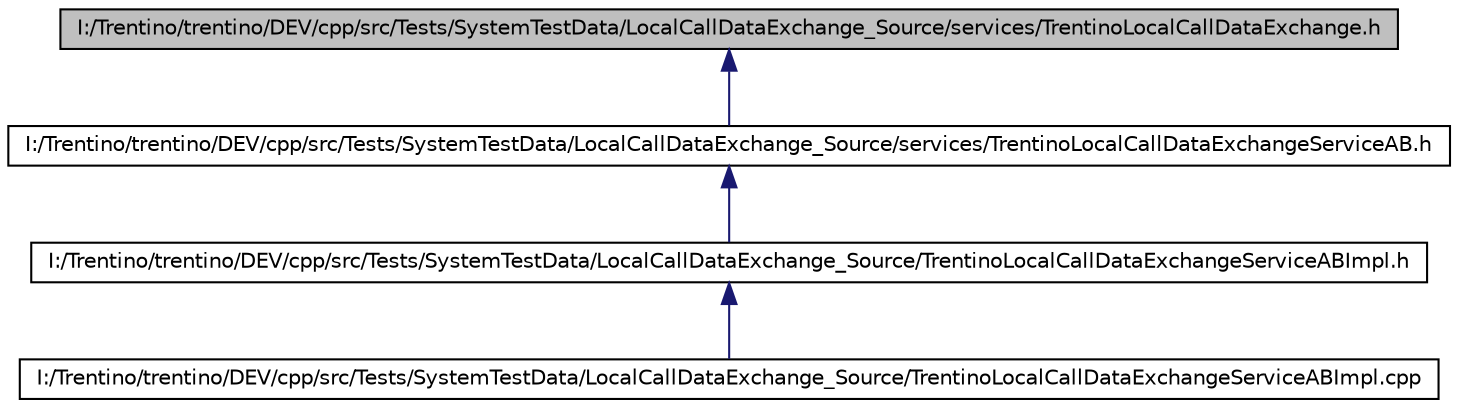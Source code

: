 digraph G
{
  edge [fontname="Helvetica",fontsize="10",labelfontname="Helvetica",labelfontsize="10"];
  node [fontname="Helvetica",fontsize="10",shape=record];
  Node1 [label="I:/Trentino/trentino/DEV/cpp/src/Tests/SystemTestData/LocalCallDataExchange_Source/services/TrentinoLocalCallDataExchange.h",height=0.2,width=0.4,color="black", fillcolor="grey75", style="filled" fontcolor="black"];
  Node1 -> Node2 [dir="back",color="midnightblue",fontsize="10",style="solid",fontname="Helvetica"];
  Node2 [label="I:/Trentino/trentino/DEV/cpp/src/Tests/SystemTestData/LocalCallDataExchange_Source/services/TrentinoLocalCallDataExchangeServiceAB.h",height=0.2,width=0.4,color="black", fillcolor="white", style="filled",URL="$_system_test_data_2_local_call_data_exchange___source_2services_2_trentino_local_call_data_exchange_service_a_b_8h.html"];
  Node2 -> Node3 [dir="back",color="midnightblue",fontsize="10",style="solid",fontname="Helvetica"];
  Node3 [label="I:/Trentino/trentino/DEV/cpp/src/Tests/SystemTestData/LocalCallDataExchange_Source/TrentinoLocalCallDataExchangeServiceABImpl.h",height=0.2,width=0.4,color="black", fillcolor="white", style="filled",URL="$_system_test_data_2_local_call_data_exchange___source_2_trentino_local_call_data_exchange_service_a_b_impl_8h.html"];
  Node3 -> Node4 [dir="back",color="midnightblue",fontsize="10",style="solid",fontname="Helvetica"];
  Node4 [label="I:/Trentino/trentino/DEV/cpp/src/Tests/SystemTestData/LocalCallDataExchange_Source/TrentinoLocalCallDataExchangeServiceABImpl.cpp",height=0.2,width=0.4,color="black", fillcolor="white", style="filled",URL="$_system_test_data_2_local_call_data_exchange___source_2_trentino_local_call_data_exchange_service_a_b_impl_8cpp.html"];
}
